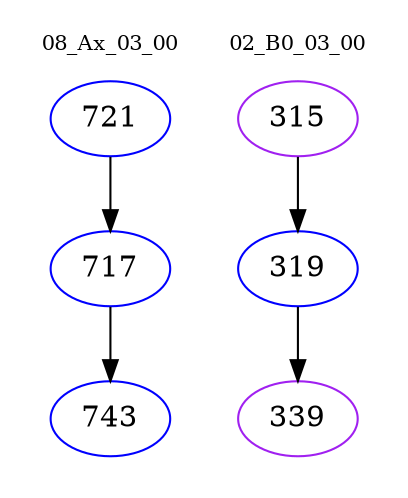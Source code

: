 digraph{
subgraph cluster_0 {
color = white
label = "08_Ax_03_00";
fontsize=10;
T0_721 [label="721", color="blue"]
T0_721 -> T0_717 [color="black"]
T0_717 [label="717", color="blue"]
T0_717 -> T0_743 [color="black"]
T0_743 [label="743", color="blue"]
}
subgraph cluster_1 {
color = white
label = "02_B0_03_00";
fontsize=10;
T1_315 [label="315", color="purple"]
T1_315 -> T1_319 [color="black"]
T1_319 [label="319", color="blue"]
T1_319 -> T1_339 [color="black"]
T1_339 [label="339", color="purple"]
}
}
